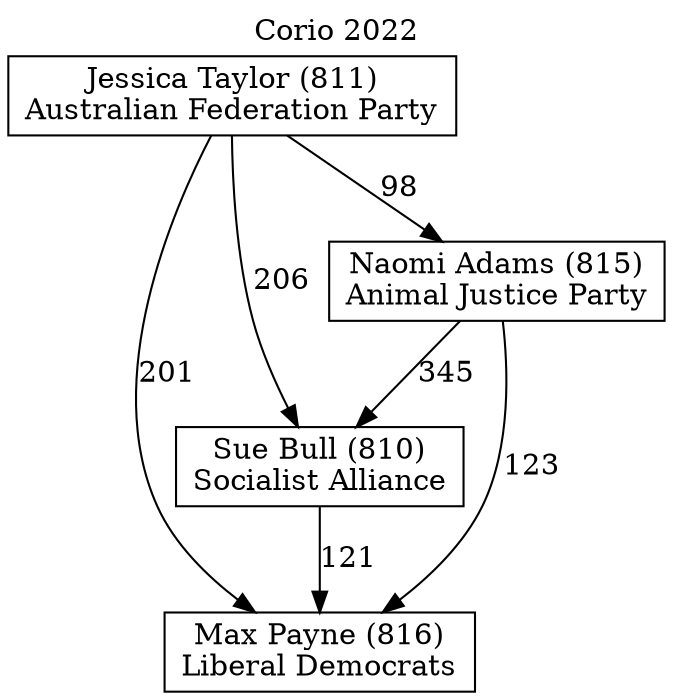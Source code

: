 // House preference flow
digraph "Max Payne (816)_Corio_2022" {
	graph [label="Corio 2022" labelloc=t mclimit=10]
	node [shape=box]
	"Max Payne (816)" [label="Max Payne (816)
Liberal Democrats"]
	"Sue Bull (810)" [label="Sue Bull (810)
Socialist Alliance"]
	"Naomi Adams (815)" [label="Naomi Adams (815)
Animal Justice Party"]
	"Jessica Taylor (811)" [label="Jessica Taylor (811)
Australian Federation Party"]
	"Sue Bull (810)" -> "Max Payne (816)" [label=121]
	"Naomi Adams (815)" -> "Sue Bull (810)" [label=345]
	"Jessica Taylor (811)" -> "Naomi Adams (815)" [label=98]
	"Naomi Adams (815)" -> "Max Payne (816)" [label=123]
	"Jessica Taylor (811)" -> "Max Payne (816)" [label=201]
	"Jessica Taylor (811)" -> "Sue Bull (810)" [label=206]
}
